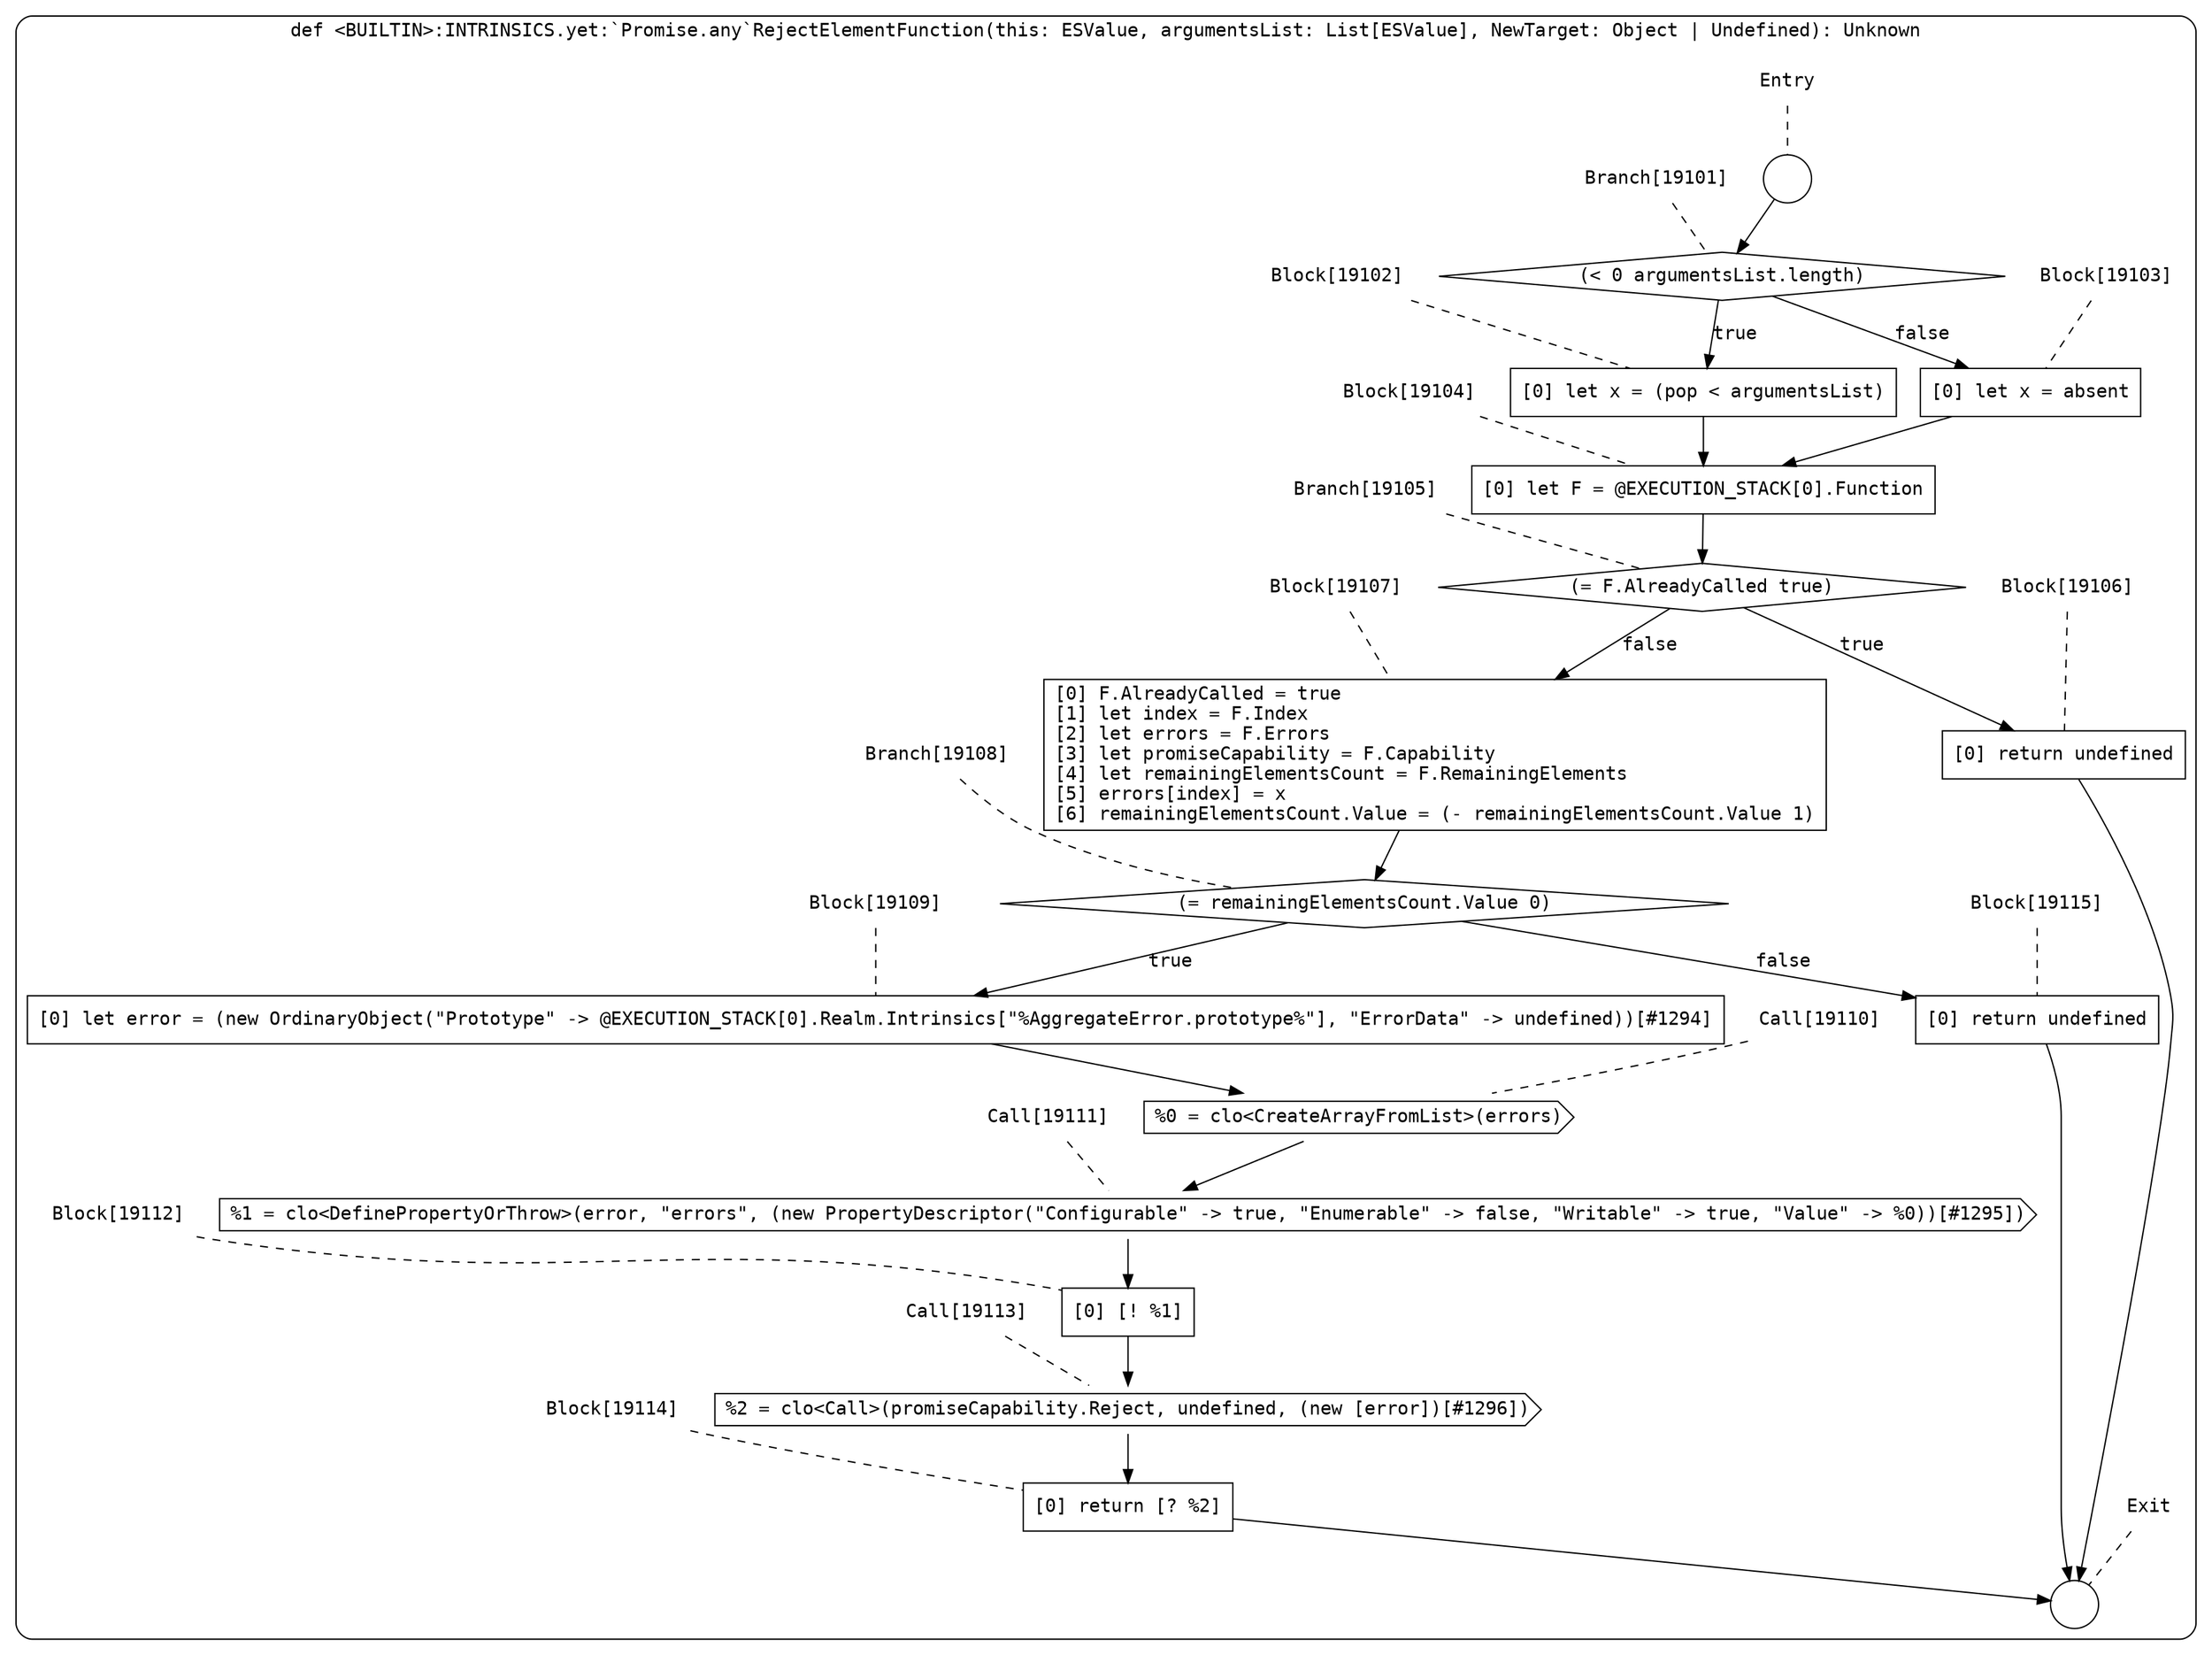 digraph {
  graph [fontname = "Consolas"]
  node [fontname = "Consolas"]
  edge [fontname = "Consolas"]
  subgraph cluster2591 {
    label = "def <BUILTIN>:INTRINSICS.yet:`Promise.any`RejectElementFunction(this: ESValue, argumentsList: List[ESValue], NewTarget: Object | Undefined): Unknown"
    style = rounded
    cluster2591_entry_name [shape=none, label=<<font color="black">Entry</font>>]
    cluster2591_entry_name -> cluster2591_entry [arrowhead=none, color="black", style=dashed]
    cluster2591_entry [shape=circle label=" " color="black" fillcolor="white" style=filled]
    cluster2591_entry -> node19101 [color="black"]
    cluster2591_exit_name [shape=none, label=<<font color="black">Exit</font>>]
    cluster2591_exit_name -> cluster2591_exit [arrowhead=none, color="black", style=dashed]
    cluster2591_exit [shape=circle label=" " color="black" fillcolor="white" style=filled]
    node19101_name [shape=none, label=<<font color="black">Branch[19101]</font>>]
    node19101_name -> node19101 [arrowhead=none, color="black", style=dashed]
    node19101 [shape=diamond, label=<<font color="black">(&lt; 0 argumentsList.length)</font>> color="black" fillcolor="white", style=filled]
    node19101 -> node19102 [label=<<font color="black">true</font>> color="black"]
    node19101 -> node19103 [label=<<font color="black">false</font>> color="black"]
    node19102_name [shape=none, label=<<font color="black">Block[19102]</font>>]
    node19102_name -> node19102 [arrowhead=none, color="black", style=dashed]
    node19102 [shape=box, label=<<font color="black">[0] let x = (pop &lt; argumentsList)<BR ALIGN="LEFT"/></font>> color="black" fillcolor="white", style=filled]
    node19102 -> node19104 [color="black"]
    node19103_name [shape=none, label=<<font color="black">Block[19103]</font>>]
    node19103_name -> node19103 [arrowhead=none, color="black", style=dashed]
    node19103 [shape=box, label=<<font color="black">[0] let x = absent<BR ALIGN="LEFT"/></font>> color="black" fillcolor="white", style=filled]
    node19103 -> node19104 [color="black"]
    node19104_name [shape=none, label=<<font color="black">Block[19104]</font>>]
    node19104_name -> node19104 [arrowhead=none, color="black", style=dashed]
    node19104 [shape=box, label=<<font color="black">[0] let F = @EXECUTION_STACK[0].Function<BR ALIGN="LEFT"/></font>> color="black" fillcolor="white", style=filled]
    node19104 -> node19105 [color="black"]
    node19105_name [shape=none, label=<<font color="black">Branch[19105]</font>>]
    node19105_name -> node19105 [arrowhead=none, color="black", style=dashed]
    node19105 [shape=diamond, label=<<font color="black">(= F.AlreadyCalled true)</font>> color="black" fillcolor="white", style=filled]
    node19105 -> node19106 [label=<<font color="black">true</font>> color="black"]
    node19105 -> node19107 [label=<<font color="black">false</font>> color="black"]
    node19106_name [shape=none, label=<<font color="black">Block[19106]</font>>]
    node19106_name -> node19106 [arrowhead=none, color="black", style=dashed]
    node19106 [shape=box, label=<<font color="black">[0] return undefined<BR ALIGN="LEFT"/></font>> color="black" fillcolor="white", style=filled]
    node19106 -> cluster2591_exit [color="black"]
    node19107_name [shape=none, label=<<font color="black">Block[19107]</font>>]
    node19107_name -> node19107 [arrowhead=none, color="black", style=dashed]
    node19107 [shape=box, label=<<font color="black">[0] F.AlreadyCalled = true<BR ALIGN="LEFT"/>[1] let index = F.Index<BR ALIGN="LEFT"/>[2] let errors = F.Errors<BR ALIGN="LEFT"/>[3] let promiseCapability = F.Capability<BR ALIGN="LEFT"/>[4] let remainingElementsCount = F.RemainingElements<BR ALIGN="LEFT"/>[5] errors[index] = x<BR ALIGN="LEFT"/>[6] remainingElementsCount.Value = (- remainingElementsCount.Value 1)<BR ALIGN="LEFT"/></font>> color="black" fillcolor="white", style=filled]
    node19107 -> node19108 [color="black"]
    node19108_name [shape=none, label=<<font color="black">Branch[19108]</font>>]
    node19108_name -> node19108 [arrowhead=none, color="black", style=dashed]
    node19108 [shape=diamond, label=<<font color="black">(= remainingElementsCount.Value 0)</font>> color="black" fillcolor="white", style=filled]
    node19108 -> node19109 [label=<<font color="black">true</font>> color="black"]
    node19108 -> node19115 [label=<<font color="black">false</font>> color="black"]
    node19109_name [shape=none, label=<<font color="black">Block[19109]</font>>]
    node19109_name -> node19109 [arrowhead=none, color="black", style=dashed]
    node19109 [shape=box, label=<<font color="black">[0] let error = (new OrdinaryObject(&quot;Prototype&quot; -&gt; @EXECUTION_STACK[0].Realm.Intrinsics[&quot;%AggregateError.prototype%&quot;], &quot;ErrorData&quot; -&gt; undefined))[#1294]<BR ALIGN="LEFT"/></font>> color="black" fillcolor="white", style=filled]
    node19109 -> node19110 [color="black"]
    node19115_name [shape=none, label=<<font color="black">Block[19115]</font>>]
    node19115_name -> node19115 [arrowhead=none, color="black", style=dashed]
    node19115 [shape=box, label=<<font color="black">[0] return undefined<BR ALIGN="LEFT"/></font>> color="black" fillcolor="white", style=filled]
    node19115 -> cluster2591_exit [color="black"]
    node19110_name [shape=none, label=<<font color="black">Call[19110]</font>>]
    node19110_name -> node19110 [arrowhead=none, color="black", style=dashed]
    node19110 [shape=cds, label=<<font color="black">%0 = clo&lt;CreateArrayFromList&gt;(errors)</font>> color="black" fillcolor="white", style=filled]
    node19110 -> node19111 [color="black"]
    node19111_name [shape=none, label=<<font color="black">Call[19111]</font>>]
    node19111_name -> node19111 [arrowhead=none, color="black", style=dashed]
    node19111 [shape=cds, label=<<font color="black">%1 = clo&lt;DefinePropertyOrThrow&gt;(error, &quot;errors&quot;, (new PropertyDescriptor(&quot;Configurable&quot; -&gt; true, &quot;Enumerable&quot; -&gt; false, &quot;Writable&quot; -&gt; true, &quot;Value&quot; -&gt; %0))[#1295])</font>> color="black" fillcolor="white", style=filled]
    node19111 -> node19112 [color="black"]
    node19112_name [shape=none, label=<<font color="black">Block[19112]</font>>]
    node19112_name -> node19112 [arrowhead=none, color="black", style=dashed]
    node19112 [shape=box, label=<<font color="black">[0] [! %1]<BR ALIGN="LEFT"/></font>> color="black" fillcolor="white", style=filled]
    node19112 -> node19113 [color="black"]
    node19113_name [shape=none, label=<<font color="black">Call[19113]</font>>]
    node19113_name -> node19113 [arrowhead=none, color="black", style=dashed]
    node19113 [shape=cds, label=<<font color="black">%2 = clo&lt;Call&gt;(promiseCapability.Reject, undefined, (new [error])[#1296])</font>> color="black" fillcolor="white", style=filled]
    node19113 -> node19114 [color="black"]
    node19114_name [shape=none, label=<<font color="black">Block[19114]</font>>]
    node19114_name -> node19114 [arrowhead=none, color="black", style=dashed]
    node19114 [shape=box, label=<<font color="black">[0] return [? %2]<BR ALIGN="LEFT"/></font>> color="black" fillcolor="white", style=filled]
    node19114 -> cluster2591_exit [color="black"]
  }
}